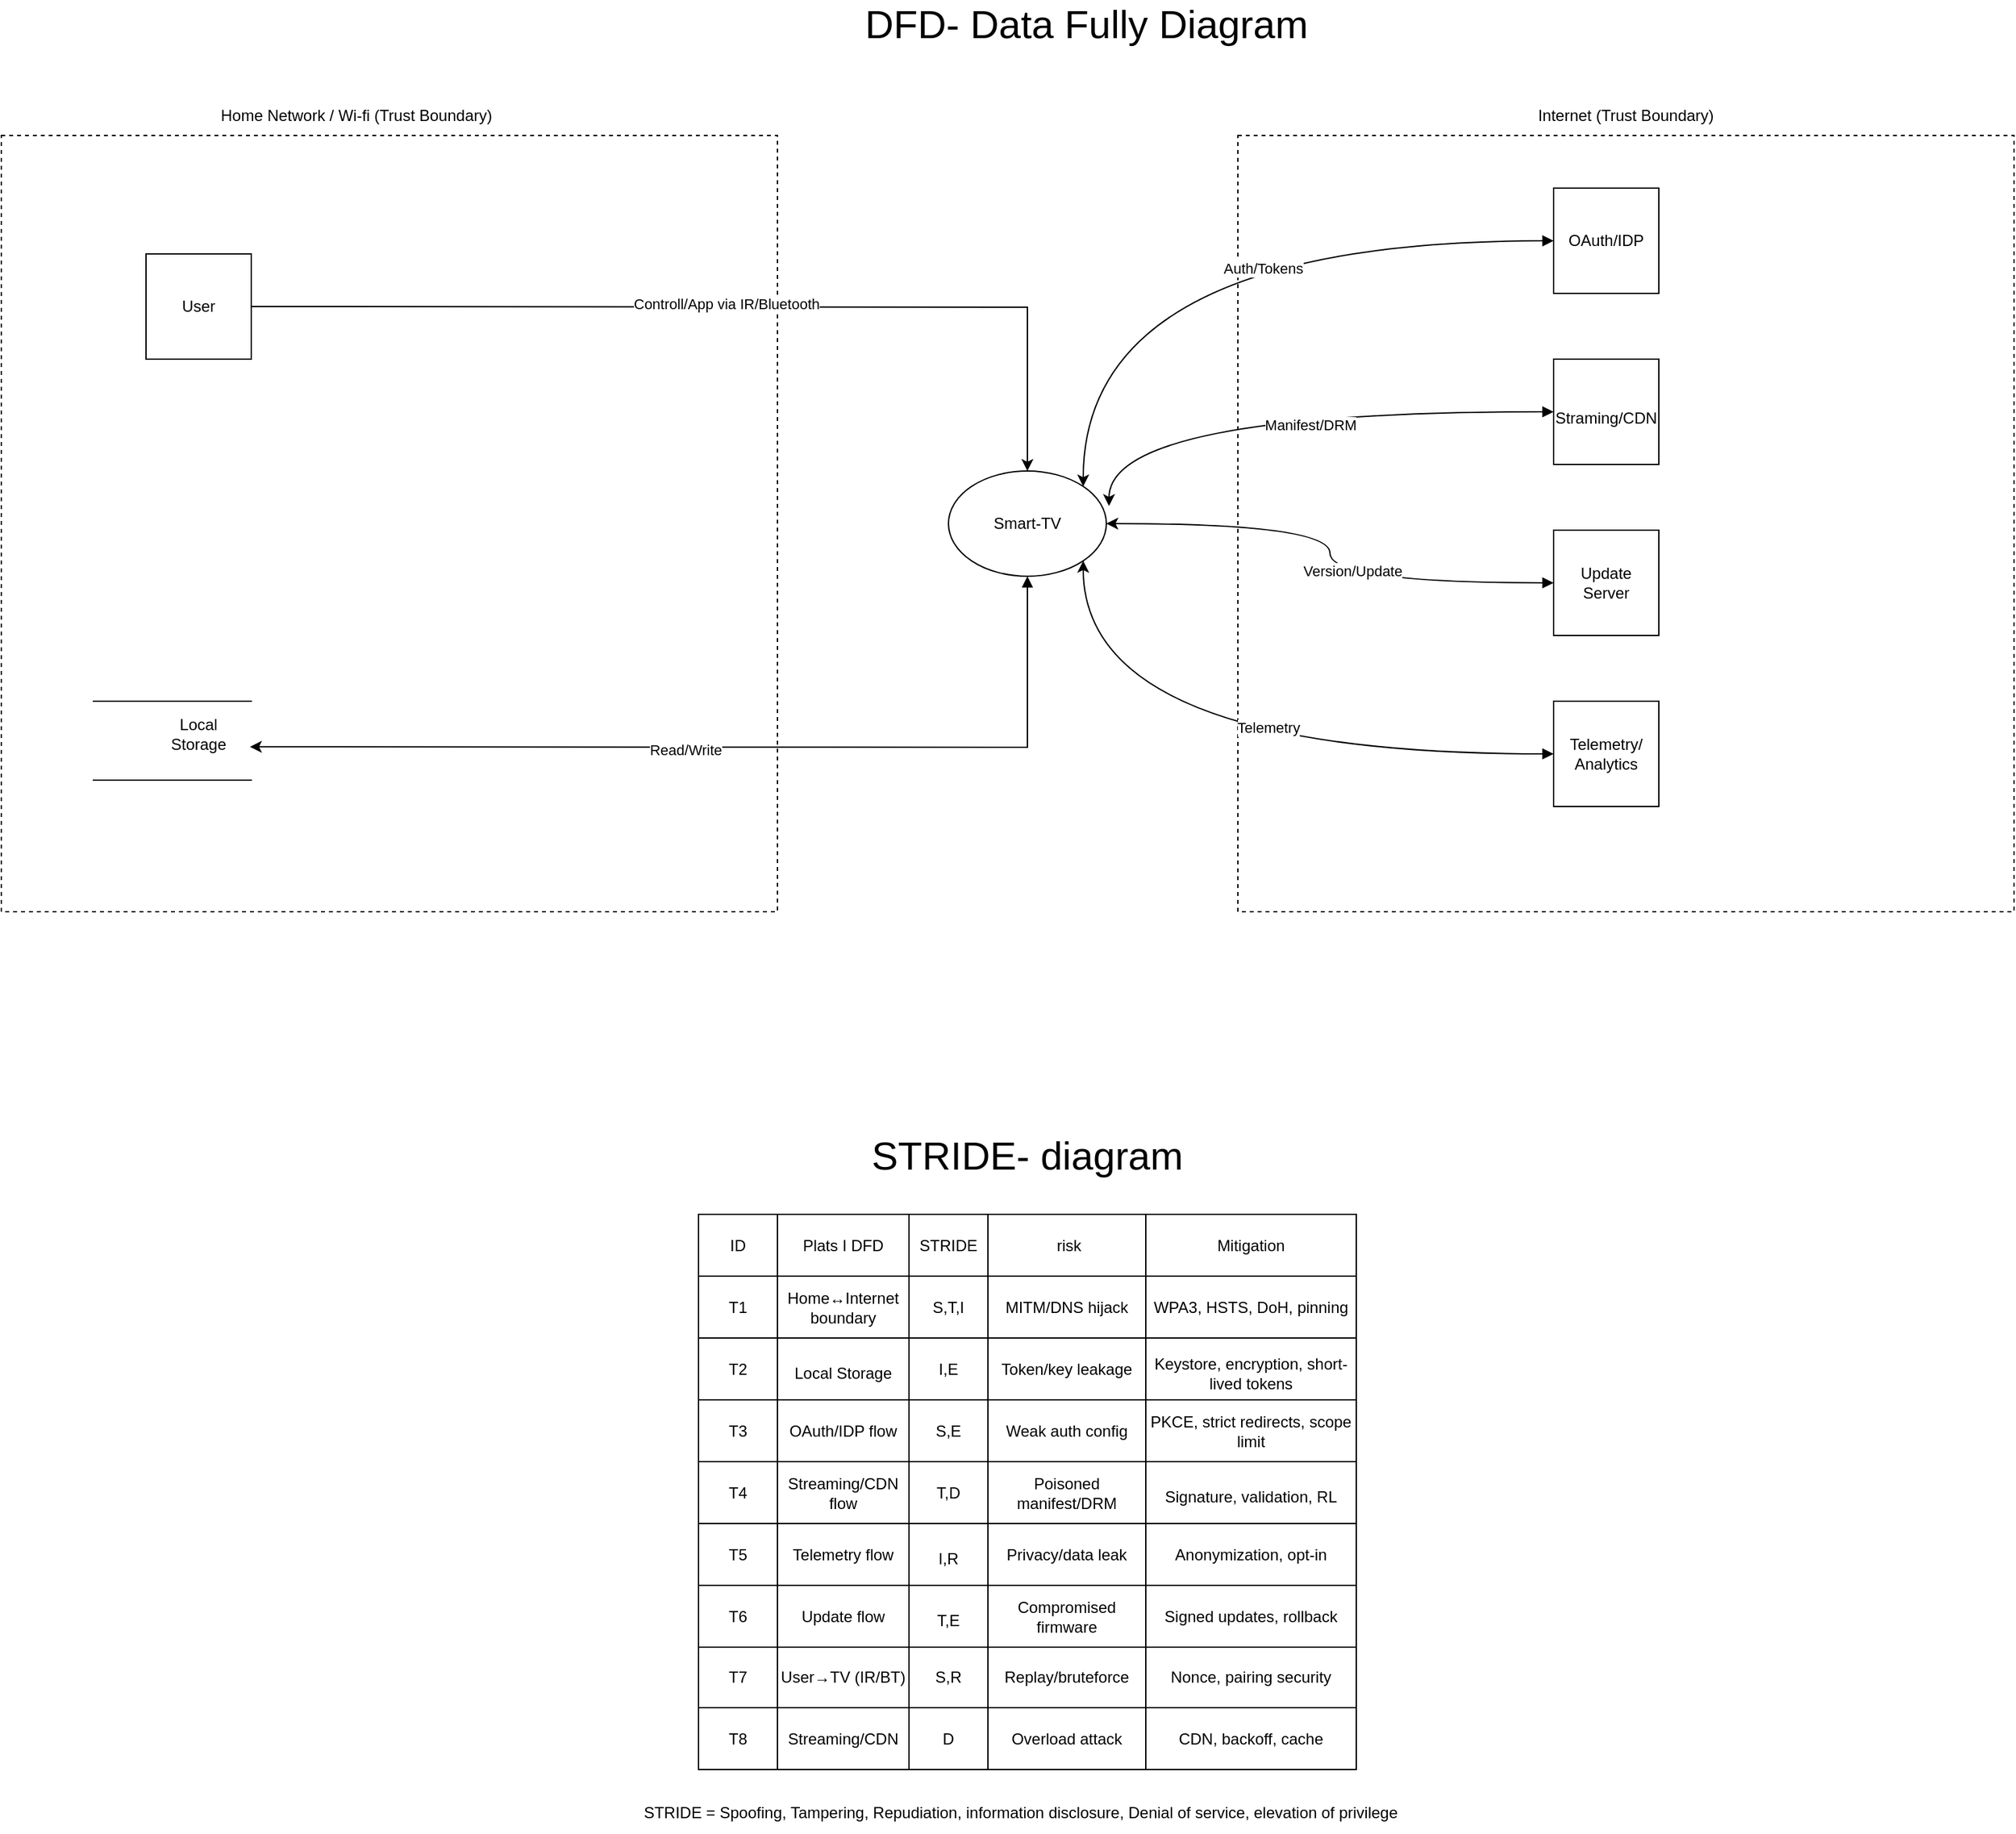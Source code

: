 <mxfile version="26.0.16">
  <diagram id="R2lEEEUBdFMjLlhIrx00" name="Page-1">
    <mxGraphModel grid="1" page="1" gridSize="10" guides="1" tooltips="1" connect="1" arrows="1" fold="1" pageScale="1" pageWidth="850" pageHeight="1100" math="0" shadow="0" extFonts="Permanent Marker^https://fonts.googleapis.com/css?family=Permanent+Marker">
      <root>
        <mxCell id="0" />
        <mxCell id="1" parent="0" />
        <mxCell id="1oKJklOS__MM5d_hc4Aj-4" value="" style="ellipse;whiteSpace=wrap;html=1;" vertex="1" parent="1">
          <mxGeometry x="480" y="365" width="120" height="80" as="geometry" />
        </mxCell>
        <mxCell id="1oKJklOS__MM5d_hc4Aj-5" value="Smart-TV" style="text;html=1;align=center;verticalAlign=middle;whiteSpace=wrap;rounded=0;" vertex="1" parent="1">
          <mxGeometry x="510" y="390" width="60" height="30" as="geometry" />
        </mxCell>
        <mxCell id="1oKJklOS__MM5d_hc4Aj-6" value="" style="whiteSpace=wrap;html=1;aspect=fixed;dashed=1;" vertex="1" parent="1">
          <mxGeometry x="-240" y="110" width="590" height="590" as="geometry" />
        </mxCell>
        <mxCell id="1oKJklOS__MM5d_hc4Aj-7" value="" style="whiteSpace=wrap;html=1;aspect=fixed;dashed=1;" vertex="1" parent="1">
          <mxGeometry x="700" y="110" width="590" height="590" as="geometry" />
        </mxCell>
        <mxCell id="1oKJklOS__MM5d_hc4Aj-10" style="edgeStyle=orthogonalEdgeStyle;rounded=0;orthogonalLoop=1;jettySize=auto;html=1;entryX=0.5;entryY=0;entryDx=0;entryDy=0;" edge="1" parent="1" target="1oKJklOS__MM5d_hc4Aj-4">
          <mxGeometry relative="1" as="geometry">
            <mxPoint x="-50" y="240" as="sourcePoint" />
          </mxGeometry>
        </mxCell>
        <mxCell id="1oKJklOS__MM5d_hc4Aj-11" value="Controll/App via IR/Bluetooth" style="edgeLabel;html=1;align=center;verticalAlign=middle;resizable=0;points=[];" connectable="0" vertex="1" parent="1oKJklOS__MM5d_hc4Aj-10">
          <mxGeometry x="0.01" y="3" relative="1" as="geometry">
            <mxPoint as="offset" />
          </mxGeometry>
        </mxCell>
        <mxCell id="1oKJklOS__MM5d_hc4Aj-21" value="" style="whiteSpace=wrap;html=1;aspect=fixed;" vertex="1" parent="1">
          <mxGeometry x="-130" y="200" width="80" height="80" as="geometry" />
        </mxCell>
        <mxCell id="1oKJklOS__MM5d_hc4Aj-9" value="User" style="text;html=1;align=center;verticalAlign=middle;whiteSpace=wrap;rounded=0;" vertex="1" parent="1">
          <mxGeometry x="-120" y="225" width="60" height="30" as="geometry" />
        </mxCell>
        <mxCell id="1oKJklOS__MM5d_hc4Aj-16" value="Local Storage" style="text;html=1;align=center;verticalAlign=middle;whiteSpace=wrap;rounded=0;" vertex="1" parent="1">
          <mxGeometry x="-120" y="550" width="60" height="30" as="geometry" />
        </mxCell>
        <mxCell id="1oKJklOS__MM5d_hc4Aj-18" style="edgeStyle=orthogonalEdgeStyle;rounded=0;orthogonalLoop=1;jettySize=auto;html=1;entryX=0.987;entryY=0.558;entryDx=0;entryDy=0;entryPerimeter=0;endArrow=classic;endFill=1;jumpStyle=arc;startArrow=block;startFill=1;" edge="1" parent="1" source="1oKJklOS__MM5d_hc4Aj-4">
          <mxGeometry relative="1" as="geometry">
            <mxPoint x="-51.04" y="574.64" as="targetPoint" />
            <Array as="points">
              <mxPoint x="540" y="575" />
              <mxPoint x="215" y="575" />
            </Array>
          </mxGeometry>
        </mxCell>
        <mxCell id="1oKJklOS__MM5d_hc4Aj-19" value="Read/Write" style="edgeLabel;html=1;align=center;verticalAlign=middle;resizable=0;points=[];" connectable="0" vertex="1" parent="1oKJklOS__MM5d_hc4Aj-18">
          <mxGeometry x="0.083" y="2" relative="1" as="geometry">
            <mxPoint as="offset" />
          </mxGeometry>
        </mxCell>
        <mxCell id="1oKJklOS__MM5d_hc4Aj-20" value="" style="shape=partialRectangle;whiteSpace=wrap;html=1;left=0;right=0;fillColor=none;" vertex="1" parent="1">
          <mxGeometry x="-170" y="540" width="120" height="60" as="geometry" />
        </mxCell>
        <mxCell id="1oKJklOS__MM5d_hc4Aj-22" value="Home Network / Wi-fi (Trust Boundary)" style="text;html=1;align=center;verticalAlign=middle;whiteSpace=wrap;rounded=0;" vertex="1" parent="1">
          <mxGeometry x="-90" y="80" width="240" height="30" as="geometry" />
        </mxCell>
        <mxCell id="1oKJklOS__MM5d_hc4Aj-23" value="" style="whiteSpace=wrap;html=1;aspect=fixed;" vertex="1" parent="1">
          <mxGeometry x="940" y="150" width="80" height="80" as="geometry" />
        </mxCell>
        <mxCell id="1oKJklOS__MM5d_hc4Aj-24" value="" style="whiteSpace=wrap;html=1;aspect=fixed;" vertex="1" parent="1">
          <mxGeometry x="940" y="280" width="80" height="80" as="geometry" />
        </mxCell>
        <mxCell id="1oKJklOS__MM5d_hc4Aj-35" style="edgeStyle=orthogonalEdgeStyle;rounded=0;orthogonalLoop=1;jettySize=auto;html=1;entryX=1;entryY=0.5;entryDx=0;entryDy=0;curved=1;startArrow=block;startFill=1;" edge="1" parent="1" source="1oKJklOS__MM5d_hc4Aj-25" target="1oKJklOS__MM5d_hc4Aj-4">
          <mxGeometry relative="1" as="geometry" />
        </mxCell>
        <mxCell id="1oKJklOS__MM5d_hc4Aj-36" value="Version/Update" style="edgeLabel;html=1;align=center;verticalAlign=middle;resizable=0;points=[];" connectable="0" vertex="1" parent="1oKJklOS__MM5d_hc4Aj-35">
          <mxGeometry x="-0.207" y="-9" relative="1" as="geometry">
            <mxPoint x="-1" as="offset" />
          </mxGeometry>
        </mxCell>
        <mxCell id="1oKJklOS__MM5d_hc4Aj-25" value="" style="whiteSpace=wrap;html=1;aspect=fixed;" vertex="1" parent="1">
          <mxGeometry x="940" y="410" width="80" height="80" as="geometry" />
        </mxCell>
        <mxCell id="1oKJklOS__MM5d_hc4Aj-38" style="edgeStyle=orthogonalEdgeStyle;rounded=0;orthogonalLoop=1;jettySize=auto;html=1;entryX=1;entryY=1;entryDx=0;entryDy=0;curved=1;startArrow=block;startFill=1;" edge="1" parent="1" source="1oKJklOS__MM5d_hc4Aj-26" target="1oKJklOS__MM5d_hc4Aj-4">
          <mxGeometry relative="1" as="geometry" />
        </mxCell>
        <mxCell id="1oKJklOS__MM5d_hc4Aj-39" value="Telemetry" style="edgeLabel;html=1;align=center;verticalAlign=middle;resizable=0;points=[];" connectable="0" vertex="1" parent="1oKJklOS__MM5d_hc4Aj-38">
          <mxGeometry x="-0.141" y="-20" relative="1" as="geometry">
            <mxPoint x="-1" as="offset" />
          </mxGeometry>
        </mxCell>
        <mxCell id="1oKJklOS__MM5d_hc4Aj-26" value="" style="whiteSpace=wrap;html=1;aspect=fixed;" vertex="1" parent="1">
          <mxGeometry x="940" y="540" width="80" height="80" as="geometry" />
        </mxCell>
        <mxCell id="1oKJklOS__MM5d_hc4Aj-28" style="edgeStyle=orthogonalEdgeStyle;rounded=0;orthogonalLoop=1;jettySize=auto;html=1;entryX=1;entryY=0;entryDx=0;entryDy=0;curved=1;startArrow=block;startFill=1;" edge="1" parent="1" target="1oKJklOS__MM5d_hc4Aj-4">
          <mxGeometry relative="1" as="geometry">
            <mxPoint x="940" y="190" as="sourcePoint" />
          </mxGeometry>
        </mxCell>
        <mxCell id="1oKJklOS__MM5d_hc4Aj-29" value="Auth/Tokens" style="edgeLabel;html=1;align=center;verticalAlign=middle;resizable=0;points=[];" connectable="0" vertex="1" parent="1oKJklOS__MM5d_hc4Aj-28">
          <mxGeometry x="-0.187" y="20" relative="1" as="geometry">
            <mxPoint as="offset" />
          </mxGeometry>
        </mxCell>
        <mxCell id="1oKJklOS__MM5d_hc4Aj-27" value="OAuth/IDP" style="text;html=1;align=center;verticalAlign=middle;whiteSpace=wrap;rounded=0;" vertex="1" parent="1">
          <mxGeometry x="950" y="175" width="60" height="30" as="geometry" />
        </mxCell>
        <mxCell id="1oKJklOS__MM5d_hc4Aj-30" value="Straming/CDN" style="text;html=1;align=center;verticalAlign=middle;whiteSpace=wrap;rounded=0;" vertex="1" parent="1">
          <mxGeometry x="950" y="310" width="60" height="30" as="geometry" />
        </mxCell>
        <mxCell id="1oKJklOS__MM5d_hc4Aj-31" style="edgeStyle=orthogonalEdgeStyle;rounded=0;orthogonalLoop=1;jettySize=auto;html=1;entryX=1.017;entryY=0.333;entryDx=0;entryDy=0;entryPerimeter=0;curved=1;startArrow=block;startFill=1;" edge="1" parent="1" source="1oKJklOS__MM5d_hc4Aj-24" target="1oKJklOS__MM5d_hc4Aj-4">
          <mxGeometry relative="1" as="geometry" />
        </mxCell>
        <mxCell id="1oKJklOS__MM5d_hc4Aj-32" value="Manifest/DRM" style="edgeLabel;html=1;align=center;verticalAlign=middle;resizable=0;points=[];" connectable="0" vertex="1" parent="1oKJklOS__MM5d_hc4Aj-31">
          <mxGeometry x="-0.092" y="10" relative="1" as="geometry">
            <mxPoint x="1" as="offset" />
          </mxGeometry>
        </mxCell>
        <mxCell id="1oKJklOS__MM5d_hc4Aj-33" value="Update Server" style="text;html=1;align=center;verticalAlign=middle;whiteSpace=wrap;rounded=0;" vertex="1" parent="1">
          <mxGeometry x="950" y="435" width="60" height="30" as="geometry" />
        </mxCell>
        <mxCell id="1oKJklOS__MM5d_hc4Aj-37" value="Telemetry/&lt;div&gt;Analytics&lt;/div&gt;" style="text;html=1;align=center;verticalAlign=middle;whiteSpace=wrap;rounded=0;" vertex="1" parent="1">
          <mxGeometry x="950" y="565" width="60" height="30" as="geometry" />
        </mxCell>
        <mxCell id="1oKJklOS__MM5d_hc4Aj-40" value="Internet (Trust Boundary)" style="text;html=1;align=center;verticalAlign=middle;whiteSpace=wrap;rounded=0;" vertex="1" parent="1">
          <mxGeometry x="915" y="80" width="160" height="30" as="geometry" />
        </mxCell>
        <mxCell id="1oKJklOS__MM5d_hc4Aj-45" value="" style="childLayout=tableLayout;recursiveResize=0;shadow=0;fillColor=none;" vertex="1" parent="1">
          <mxGeometry x="290" y="930" width="500" height="422" as="geometry" />
        </mxCell>
        <mxCell id="1oKJklOS__MM5d_hc4Aj-46" value="" style="shape=tableRow;horizontal=0;startSize=0;swimlaneHead=0;swimlaneBody=0;top=0;left=0;bottom=0;right=0;dropTarget=0;collapsible=0;recursiveResize=0;expand=0;fontStyle=0;fillColor=none;strokeColor=inherit;" vertex="1" parent="1oKJklOS__MM5d_hc4Aj-45">
          <mxGeometry width="500" height="47" as="geometry" />
        </mxCell>
        <mxCell id="1oKJklOS__MM5d_hc4Aj-61" value="ID" style="connectable=0;recursiveResize=0;strokeColor=inherit;fillColor=none;align=center;whiteSpace=wrap;html=1;" vertex="1" parent="1oKJklOS__MM5d_hc4Aj-46">
          <mxGeometry width="60" height="47" as="geometry">
            <mxRectangle width="60" height="47" as="alternateBounds" />
          </mxGeometry>
        </mxCell>
        <mxCell id="1oKJklOS__MM5d_hc4Aj-58" value="Plats I DFD" style="connectable=0;recursiveResize=0;strokeColor=inherit;fillColor=none;align=center;whiteSpace=wrap;html=1;" vertex="1" parent="1oKJklOS__MM5d_hc4Aj-46">
          <mxGeometry x="60" width="100" height="47" as="geometry">
            <mxRectangle width="100" height="47" as="alternateBounds" />
          </mxGeometry>
        </mxCell>
        <mxCell id="1oKJklOS__MM5d_hc4Aj-47" value="STRIDE" style="connectable=0;recursiveResize=0;strokeColor=inherit;fillColor=none;align=center;whiteSpace=wrap;html=1;" vertex="1" parent="1oKJklOS__MM5d_hc4Aj-46">
          <mxGeometry x="160" width="60" height="47" as="geometry">
            <mxRectangle width="60" height="47" as="alternateBounds" />
          </mxGeometry>
        </mxCell>
        <mxCell id="1oKJklOS__MM5d_hc4Aj-48" value="&amp;nbsp;risk" style="connectable=0;recursiveResize=0;strokeColor=inherit;fillColor=none;align=center;whiteSpace=wrap;html=1;" vertex="1" parent="1oKJklOS__MM5d_hc4Aj-46">
          <mxGeometry x="220" width="120" height="47" as="geometry">
            <mxRectangle width="120" height="47" as="alternateBounds" />
          </mxGeometry>
        </mxCell>
        <mxCell id="1oKJklOS__MM5d_hc4Aj-49" value="Mitigation" style="connectable=0;recursiveResize=0;strokeColor=inherit;fillColor=none;align=center;whiteSpace=wrap;html=1;" vertex="1" parent="1oKJklOS__MM5d_hc4Aj-46">
          <mxGeometry x="340" width="160" height="47" as="geometry">
            <mxRectangle width="160" height="47" as="alternateBounds" />
          </mxGeometry>
        </mxCell>
        <mxCell id="1oKJklOS__MM5d_hc4Aj-94" style="shape=tableRow;horizontal=0;startSize=0;swimlaneHead=0;swimlaneBody=0;top=0;left=0;bottom=0;right=0;dropTarget=0;collapsible=0;recursiveResize=0;expand=0;fontStyle=0;fillColor=none;strokeColor=inherit;" vertex="1" parent="1oKJklOS__MM5d_hc4Aj-45">
          <mxGeometry y="47" width="500" height="47" as="geometry" />
        </mxCell>
        <mxCell id="1oKJklOS__MM5d_hc4Aj-95" value="T1" style="connectable=0;recursiveResize=0;strokeColor=inherit;fillColor=none;align=center;whiteSpace=wrap;html=1;" vertex="1" parent="1oKJklOS__MM5d_hc4Aj-94">
          <mxGeometry width="60" height="47" as="geometry">
            <mxRectangle width="60" height="47" as="alternateBounds" />
          </mxGeometry>
        </mxCell>
        <mxCell id="1oKJklOS__MM5d_hc4Aj-96" value="Home↔Internet boundary" style="connectable=0;recursiveResize=0;strokeColor=inherit;fillColor=none;align=center;whiteSpace=wrap;html=1;" vertex="1" parent="1oKJklOS__MM5d_hc4Aj-94">
          <mxGeometry x="60" width="100" height="47" as="geometry">
            <mxRectangle width="100" height="47" as="alternateBounds" />
          </mxGeometry>
        </mxCell>
        <mxCell id="1oKJklOS__MM5d_hc4Aj-97" value="S,T,I" style="connectable=0;recursiveResize=0;strokeColor=inherit;fillColor=none;align=center;whiteSpace=wrap;html=1;" vertex="1" parent="1oKJklOS__MM5d_hc4Aj-94">
          <mxGeometry x="160" width="60" height="47" as="geometry">
            <mxRectangle width="60" height="47" as="alternateBounds" />
          </mxGeometry>
        </mxCell>
        <mxCell id="1oKJklOS__MM5d_hc4Aj-98" value="MITM/DNS hijack" style="connectable=0;recursiveResize=0;strokeColor=inherit;fillColor=none;align=center;whiteSpace=wrap;html=1;" vertex="1" parent="1oKJklOS__MM5d_hc4Aj-94">
          <mxGeometry x="220" width="120" height="47" as="geometry">
            <mxRectangle width="120" height="47" as="alternateBounds" />
          </mxGeometry>
        </mxCell>
        <mxCell id="1oKJklOS__MM5d_hc4Aj-99" value="WPA3, HSTS, DoH, pinning" style="connectable=0;recursiveResize=0;strokeColor=inherit;fillColor=none;align=center;whiteSpace=wrap;html=1;" vertex="1" parent="1oKJklOS__MM5d_hc4Aj-94">
          <mxGeometry x="340" width="160" height="47" as="geometry">
            <mxRectangle width="160" height="47" as="alternateBounds" />
          </mxGeometry>
        </mxCell>
        <mxCell id="1oKJklOS__MM5d_hc4Aj-88" style="shape=tableRow;horizontal=0;startSize=0;swimlaneHead=0;swimlaneBody=0;top=0;left=0;bottom=0;right=0;dropTarget=0;collapsible=0;recursiveResize=0;expand=0;fontStyle=0;fillColor=none;strokeColor=inherit;" vertex="1" parent="1oKJklOS__MM5d_hc4Aj-45">
          <mxGeometry y="94" width="500" height="47" as="geometry" />
        </mxCell>
        <mxCell id="1oKJklOS__MM5d_hc4Aj-89" value="T2" style="connectable=0;recursiveResize=0;strokeColor=inherit;fillColor=none;align=center;whiteSpace=wrap;html=1;" vertex="1" parent="1oKJklOS__MM5d_hc4Aj-88">
          <mxGeometry width="60" height="47" as="geometry">
            <mxRectangle width="60" height="47" as="alternateBounds" />
          </mxGeometry>
        </mxCell>
        <mxCell id="1oKJklOS__MM5d_hc4Aj-90" value="&lt;table&gt;&lt;tbody&gt;&lt;tr&gt;&lt;td data-col-size=&quot;sm&quot; data-end=&quot;2676&quot; data-start=&quot;2671&quot;&gt;&lt;/td&gt;&lt;/tr&gt;&lt;/tbody&gt;&lt;/table&gt;&lt;table&gt;&lt;tbody&gt;&lt;tr&gt;&lt;td data-col-size=&quot;sm&quot; data-end=&quot;2692&quot; data-start=&quot;2676&quot;&gt;Local Storage&lt;/td&gt;&lt;/tr&gt;&lt;/tbody&gt;&lt;/table&gt;" style="connectable=0;recursiveResize=0;strokeColor=inherit;fillColor=none;align=center;whiteSpace=wrap;html=1;" vertex="1" parent="1oKJklOS__MM5d_hc4Aj-88">
          <mxGeometry x="60" width="100" height="47" as="geometry">
            <mxRectangle width="100" height="47" as="alternateBounds" />
          </mxGeometry>
        </mxCell>
        <mxCell id="1oKJklOS__MM5d_hc4Aj-91" value="I,E" style="connectable=0;recursiveResize=0;strokeColor=inherit;fillColor=none;align=center;whiteSpace=wrap;html=1;" vertex="1" parent="1oKJklOS__MM5d_hc4Aj-88">
          <mxGeometry x="160" width="60" height="47" as="geometry">
            <mxRectangle width="60" height="47" as="alternateBounds" />
          </mxGeometry>
        </mxCell>
        <mxCell id="1oKJklOS__MM5d_hc4Aj-92" value="Token/key leakage" style="connectable=0;recursiveResize=0;strokeColor=inherit;fillColor=none;align=center;whiteSpace=wrap;html=1;" vertex="1" parent="1oKJklOS__MM5d_hc4Aj-88">
          <mxGeometry x="220" width="120" height="47" as="geometry">
            <mxRectangle width="120" height="47" as="alternateBounds" />
          </mxGeometry>
        </mxCell>
        <mxCell id="1oKJklOS__MM5d_hc4Aj-93" value="&lt;table&gt;&lt;tbody&gt;&lt;tr&gt;&lt;td data-col-size=&quot;sm&quot; data-end=&quot;2718&quot; data-start=&quot;2698&quot;&gt;&lt;/td&gt;&lt;/tr&gt;&lt;/tbody&gt;&lt;/table&gt;&lt;table&gt;&lt;tbody&gt;&lt;tr&gt;&lt;td data-col-size=&quot;sm&quot; data-end=&quot;2762&quot; data-start=&quot;2718&quot;&gt;Keystore, encryption, short-lived tokens&lt;/td&gt;&lt;/tr&gt;&lt;/tbody&gt;&lt;/table&gt;" style="connectable=0;recursiveResize=0;strokeColor=inherit;fillColor=none;align=center;whiteSpace=wrap;html=1;" vertex="1" parent="1oKJklOS__MM5d_hc4Aj-88">
          <mxGeometry x="340" width="160" height="47" as="geometry">
            <mxRectangle width="160" height="47" as="alternateBounds" />
          </mxGeometry>
        </mxCell>
        <mxCell id="1oKJklOS__MM5d_hc4Aj-82" style="shape=tableRow;horizontal=0;startSize=0;swimlaneHead=0;swimlaneBody=0;top=0;left=0;bottom=0;right=0;dropTarget=0;collapsible=0;recursiveResize=0;expand=0;fontStyle=0;fillColor=none;strokeColor=inherit;" vertex="1" parent="1oKJklOS__MM5d_hc4Aj-45">
          <mxGeometry y="141" width="500" height="47" as="geometry" />
        </mxCell>
        <mxCell id="1oKJklOS__MM5d_hc4Aj-83" value="T3" style="connectable=0;recursiveResize=0;strokeColor=inherit;fillColor=none;align=center;whiteSpace=wrap;html=1;" vertex="1" parent="1oKJklOS__MM5d_hc4Aj-82">
          <mxGeometry width="60" height="47" as="geometry">
            <mxRectangle width="60" height="47" as="alternateBounds" />
          </mxGeometry>
        </mxCell>
        <mxCell id="1oKJklOS__MM5d_hc4Aj-84" value="OAuth/IDP flow" style="connectable=0;recursiveResize=0;strokeColor=inherit;fillColor=none;align=center;whiteSpace=wrap;html=1;" vertex="1" parent="1oKJklOS__MM5d_hc4Aj-82">
          <mxGeometry x="60" width="100" height="47" as="geometry">
            <mxRectangle width="100" height="47" as="alternateBounds" />
          </mxGeometry>
        </mxCell>
        <mxCell id="1oKJklOS__MM5d_hc4Aj-85" value="S,E" style="connectable=0;recursiveResize=0;strokeColor=inherit;fillColor=none;align=center;whiteSpace=wrap;html=1;" vertex="1" parent="1oKJklOS__MM5d_hc4Aj-82">
          <mxGeometry x="160" width="60" height="47" as="geometry">
            <mxRectangle width="60" height="47" as="alternateBounds" />
          </mxGeometry>
        </mxCell>
        <mxCell id="1oKJklOS__MM5d_hc4Aj-86" value="Weak auth config" style="connectable=0;recursiveResize=0;strokeColor=inherit;fillColor=none;align=center;whiteSpace=wrap;html=1;" vertex="1" parent="1oKJklOS__MM5d_hc4Aj-82">
          <mxGeometry x="220" width="120" height="47" as="geometry">
            <mxRectangle width="120" height="47" as="alternateBounds" />
          </mxGeometry>
        </mxCell>
        <mxCell id="1oKJklOS__MM5d_hc4Aj-87" value="PKCE, strict redirects, scope limit" style="connectable=0;recursiveResize=0;strokeColor=inherit;fillColor=none;align=center;whiteSpace=wrap;html=1;" vertex="1" parent="1oKJklOS__MM5d_hc4Aj-82">
          <mxGeometry x="340" width="160" height="47" as="geometry">
            <mxRectangle width="160" height="47" as="alternateBounds" />
          </mxGeometry>
        </mxCell>
        <mxCell id="1oKJklOS__MM5d_hc4Aj-76" style="shape=tableRow;horizontal=0;startSize=0;swimlaneHead=0;swimlaneBody=0;top=0;left=0;bottom=0;right=0;dropTarget=0;collapsible=0;recursiveResize=0;expand=0;fontStyle=0;fillColor=none;strokeColor=inherit;" vertex="1" parent="1oKJklOS__MM5d_hc4Aj-45">
          <mxGeometry y="188" width="500" height="47" as="geometry" />
        </mxCell>
        <mxCell id="1oKJklOS__MM5d_hc4Aj-77" value="T4" style="connectable=0;recursiveResize=0;strokeColor=inherit;fillColor=none;align=center;whiteSpace=wrap;html=1;" vertex="1" parent="1oKJklOS__MM5d_hc4Aj-76">
          <mxGeometry width="60" height="47" as="geometry">
            <mxRectangle width="60" height="47" as="alternateBounds" />
          </mxGeometry>
        </mxCell>
        <mxCell id="1oKJklOS__MM5d_hc4Aj-78" value="Streaming/CDN flow" style="connectable=0;recursiveResize=0;strokeColor=inherit;fillColor=none;align=center;whiteSpace=wrap;html=1;" vertex="1" parent="1oKJklOS__MM5d_hc4Aj-76">
          <mxGeometry x="60" width="100" height="47" as="geometry">
            <mxRectangle width="100" height="47" as="alternateBounds" />
          </mxGeometry>
        </mxCell>
        <mxCell id="1oKJklOS__MM5d_hc4Aj-79" value="T,D" style="connectable=0;recursiveResize=0;strokeColor=inherit;fillColor=none;align=center;whiteSpace=wrap;html=1;" vertex="1" parent="1oKJklOS__MM5d_hc4Aj-76">
          <mxGeometry x="160" width="60" height="47" as="geometry">
            <mxRectangle width="60" height="47" as="alternateBounds" />
          </mxGeometry>
        </mxCell>
        <mxCell id="1oKJklOS__MM5d_hc4Aj-80" value="Poisoned manifest/DRM" style="connectable=0;recursiveResize=0;strokeColor=inherit;fillColor=none;align=center;whiteSpace=wrap;html=1;" vertex="1" parent="1oKJklOS__MM5d_hc4Aj-76">
          <mxGeometry x="220" width="120" height="47" as="geometry">
            <mxRectangle width="120" height="47" as="alternateBounds" />
          </mxGeometry>
        </mxCell>
        <mxCell id="1oKJklOS__MM5d_hc4Aj-81" value="&lt;table&gt;&lt;tbody&gt;&lt;tr&gt;&lt;td data-col-size=&quot;sm&quot; data-end=&quot;2906&quot; data-start=&quot;2882&quot;&gt;&lt;/td&gt;&lt;/tr&gt;&lt;/tbody&gt;&lt;/table&gt;&lt;table&gt;&lt;tbody&gt;&lt;tr&gt;&lt;td data-col-size=&quot;sm&quot; data-end=&quot;2935&quot; data-start=&quot;2906&quot;&gt;Signature, validation, RL&lt;/td&gt;&lt;/tr&gt;&lt;/tbody&gt;&lt;/table&gt;" style="connectable=0;recursiveResize=0;strokeColor=inherit;fillColor=none;align=center;whiteSpace=wrap;html=1;" vertex="1" parent="1oKJklOS__MM5d_hc4Aj-76">
          <mxGeometry x="340" width="160" height="47" as="geometry">
            <mxRectangle width="160" height="47" as="alternateBounds" />
          </mxGeometry>
        </mxCell>
        <mxCell id="1oKJklOS__MM5d_hc4Aj-70" style="shape=tableRow;horizontal=0;startSize=0;swimlaneHead=0;swimlaneBody=0;top=0;left=0;bottom=0;right=0;dropTarget=0;collapsible=0;recursiveResize=0;expand=0;fontStyle=0;fillColor=none;strokeColor=inherit;" vertex="1" parent="1oKJklOS__MM5d_hc4Aj-45">
          <mxGeometry y="235" width="500" height="47" as="geometry" />
        </mxCell>
        <mxCell id="1oKJklOS__MM5d_hc4Aj-71" value="T5" style="connectable=0;recursiveResize=0;strokeColor=inherit;fillColor=none;align=center;whiteSpace=wrap;html=1;" vertex="1" parent="1oKJklOS__MM5d_hc4Aj-70">
          <mxGeometry width="60" height="47" as="geometry">
            <mxRectangle width="60" height="47" as="alternateBounds" />
          </mxGeometry>
        </mxCell>
        <mxCell id="1oKJklOS__MM5d_hc4Aj-72" value="Telemetry flow" style="connectable=0;recursiveResize=0;strokeColor=inherit;fillColor=none;align=center;whiteSpace=wrap;html=1;" vertex="1" parent="1oKJklOS__MM5d_hc4Aj-70">
          <mxGeometry x="60" width="100" height="47" as="geometry">
            <mxRectangle width="100" height="47" as="alternateBounds" />
          </mxGeometry>
        </mxCell>
        <mxCell id="1oKJklOS__MM5d_hc4Aj-73" value="&lt;table&gt;&lt;tbody&gt;&lt;tr&gt;&lt;td data-col-size=&quot;sm&quot; data-end=&quot;2958&quot; data-start=&quot;2941&quot;&gt;&lt;/td&gt;&lt;/tr&gt;&lt;/tbody&gt;&lt;/table&gt;&lt;table&gt;&lt;tbody&gt;&lt;tr&gt;&lt;td data-col-size=&quot;sm&quot; data-end=&quot;2964&quot; data-start=&quot;2958&quot;&gt;I,R&lt;/td&gt;&lt;/tr&gt;&lt;/tbody&gt;&lt;/table&gt;" style="connectable=0;recursiveResize=0;strokeColor=inherit;fillColor=none;align=center;whiteSpace=wrap;html=1;" vertex="1" parent="1oKJklOS__MM5d_hc4Aj-70">
          <mxGeometry x="160" width="60" height="47" as="geometry">
            <mxRectangle width="60" height="47" as="alternateBounds" />
          </mxGeometry>
        </mxCell>
        <mxCell id="1oKJklOS__MM5d_hc4Aj-74" value="Privacy/data leak" style="connectable=0;recursiveResize=0;strokeColor=inherit;fillColor=none;align=center;whiteSpace=wrap;html=1;" vertex="1" parent="1oKJklOS__MM5d_hc4Aj-70">
          <mxGeometry x="220" width="120" height="47" as="geometry">
            <mxRectangle width="120" height="47" as="alternateBounds" />
          </mxGeometry>
        </mxCell>
        <mxCell id="1oKJklOS__MM5d_hc4Aj-75" value="Anonymization, opt-in" style="connectable=0;recursiveResize=0;strokeColor=inherit;fillColor=none;align=center;whiteSpace=wrap;html=1;" vertex="1" parent="1oKJklOS__MM5d_hc4Aj-70">
          <mxGeometry x="340" width="160" height="47" as="geometry">
            <mxRectangle width="160" height="47" as="alternateBounds" />
          </mxGeometry>
        </mxCell>
        <mxCell id="1oKJklOS__MM5d_hc4Aj-64" style="shape=tableRow;horizontal=0;startSize=0;swimlaneHead=0;swimlaneBody=0;top=0;left=0;bottom=0;right=0;dropTarget=0;collapsible=0;recursiveResize=0;expand=0;fontStyle=0;fillColor=none;strokeColor=inherit;" vertex="1" parent="1oKJklOS__MM5d_hc4Aj-45">
          <mxGeometry y="282" width="500" height="47" as="geometry" />
        </mxCell>
        <mxCell id="1oKJklOS__MM5d_hc4Aj-65" value="T6" style="connectable=0;recursiveResize=0;strokeColor=inherit;fillColor=none;align=center;whiteSpace=wrap;html=1;" vertex="1" parent="1oKJklOS__MM5d_hc4Aj-64">
          <mxGeometry width="60" height="47" as="geometry">
            <mxRectangle width="60" height="47" as="alternateBounds" />
          </mxGeometry>
        </mxCell>
        <mxCell id="1oKJklOS__MM5d_hc4Aj-66" value="Update flow" style="connectable=0;recursiveResize=0;strokeColor=inherit;fillColor=none;align=center;whiteSpace=wrap;html=1;" vertex="1" parent="1oKJklOS__MM5d_hc4Aj-64">
          <mxGeometry x="60" width="100" height="47" as="geometry">
            <mxRectangle width="100" height="47" as="alternateBounds" />
          </mxGeometry>
        </mxCell>
        <mxCell id="1oKJklOS__MM5d_hc4Aj-67" value="&lt;table&gt;&lt;tbody&gt;&lt;tr&gt;&lt;td data-col-size=&quot;sm&quot; data-end=&quot;3029&quot; data-start=&quot;3015&quot;&gt;&lt;/td&gt;&lt;/tr&gt;&lt;/tbody&gt;&lt;/table&gt;&lt;table&gt;&lt;tbody&gt;&lt;tr&gt;&lt;td data-col-size=&quot;sm&quot; data-end=&quot;3035&quot; data-start=&quot;3029&quot;&gt;T,E&lt;/td&gt;&lt;/tr&gt;&lt;/tbody&gt;&lt;/table&gt;" style="connectable=0;recursiveResize=0;strokeColor=inherit;fillColor=none;align=center;whiteSpace=wrap;html=1;" vertex="1" parent="1oKJklOS__MM5d_hc4Aj-64">
          <mxGeometry x="160" width="60" height="47" as="geometry">
            <mxRectangle width="60" height="47" as="alternateBounds" />
          </mxGeometry>
        </mxCell>
        <mxCell id="1oKJklOS__MM5d_hc4Aj-68" value="Compromised firmware" style="connectable=0;recursiveResize=0;strokeColor=inherit;fillColor=none;align=center;whiteSpace=wrap;html=1;" vertex="1" parent="1oKJklOS__MM5d_hc4Aj-64">
          <mxGeometry x="220" width="120" height="47" as="geometry">
            <mxRectangle width="120" height="47" as="alternateBounds" />
          </mxGeometry>
        </mxCell>
        <mxCell id="1oKJklOS__MM5d_hc4Aj-69" value="Signed updates, rollback" style="connectable=0;recursiveResize=0;strokeColor=inherit;fillColor=none;align=center;whiteSpace=wrap;html=1;" vertex="1" parent="1oKJklOS__MM5d_hc4Aj-64">
          <mxGeometry x="340" width="160" height="47" as="geometry">
            <mxRectangle width="160" height="47" as="alternateBounds" />
          </mxGeometry>
        </mxCell>
        <mxCell id="1oKJklOS__MM5d_hc4Aj-50" style="shape=tableRow;horizontal=0;startSize=0;swimlaneHead=0;swimlaneBody=0;top=0;left=0;bottom=0;right=0;dropTarget=0;collapsible=0;recursiveResize=0;expand=0;fontStyle=0;fillColor=none;strokeColor=inherit;" vertex="1" parent="1oKJklOS__MM5d_hc4Aj-45">
          <mxGeometry y="329" width="500" height="46" as="geometry" />
        </mxCell>
        <mxCell id="1oKJklOS__MM5d_hc4Aj-62" value="T7" style="connectable=0;recursiveResize=0;strokeColor=inherit;fillColor=none;align=center;whiteSpace=wrap;html=1;" vertex="1" parent="1oKJklOS__MM5d_hc4Aj-50">
          <mxGeometry width="60" height="46" as="geometry">
            <mxRectangle width="60" height="46" as="alternateBounds" />
          </mxGeometry>
        </mxCell>
        <mxCell id="1oKJklOS__MM5d_hc4Aj-59" value="User→TV (IR/BT)" style="connectable=0;recursiveResize=0;strokeColor=inherit;fillColor=none;align=center;whiteSpace=wrap;html=1;" vertex="1" parent="1oKJklOS__MM5d_hc4Aj-50">
          <mxGeometry x="60" width="100" height="46" as="geometry">
            <mxRectangle width="100" height="46" as="alternateBounds" />
          </mxGeometry>
        </mxCell>
        <mxCell id="1oKJklOS__MM5d_hc4Aj-51" value="S,R" style="connectable=0;recursiveResize=0;strokeColor=inherit;fillColor=none;align=center;whiteSpace=wrap;html=1;" vertex="1" parent="1oKJklOS__MM5d_hc4Aj-50">
          <mxGeometry x="160" width="60" height="46" as="geometry">
            <mxRectangle width="60" height="46" as="alternateBounds" />
          </mxGeometry>
        </mxCell>
        <mxCell id="1oKJklOS__MM5d_hc4Aj-52" value="Replay/bruteforce" style="connectable=0;recursiveResize=0;strokeColor=inherit;fillColor=none;align=center;whiteSpace=wrap;html=1;" vertex="1" parent="1oKJklOS__MM5d_hc4Aj-50">
          <mxGeometry x="220" width="120" height="46" as="geometry">
            <mxRectangle width="120" height="46" as="alternateBounds" />
          </mxGeometry>
        </mxCell>
        <mxCell id="1oKJklOS__MM5d_hc4Aj-53" value="Nonce, pairing security" style="connectable=0;recursiveResize=0;strokeColor=inherit;fillColor=none;align=center;whiteSpace=wrap;html=1;" vertex="1" parent="1oKJklOS__MM5d_hc4Aj-50">
          <mxGeometry x="340" width="160" height="46" as="geometry">
            <mxRectangle width="160" height="46" as="alternateBounds" />
          </mxGeometry>
        </mxCell>
        <mxCell id="1oKJklOS__MM5d_hc4Aj-54" style="shape=tableRow;horizontal=0;startSize=0;swimlaneHead=0;swimlaneBody=0;top=0;left=0;bottom=0;right=0;dropTarget=0;collapsible=0;recursiveResize=0;expand=0;fontStyle=0;fillColor=none;strokeColor=inherit;" vertex="1" parent="1oKJklOS__MM5d_hc4Aj-45">
          <mxGeometry y="375" width="500" height="47" as="geometry" />
        </mxCell>
        <mxCell id="1oKJklOS__MM5d_hc4Aj-63" value="T8" style="connectable=0;recursiveResize=0;strokeColor=inherit;fillColor=none;align=center;whiteSpace=wrap;html=1;" vertex="1" parent="1oKJklOS__MM5d_hc4Aj-54">
          <mxGeometry width="60" height="47" as="geometry">
            <mxRectangle width="60" height="47" as="alternateBounds" />
          </mxGeometry>
        </mxCell>
        <mxCell id="1oKJklOS__MM5d_hc4Aj-60" value="Streaming/CDN" style="connectable=0;recursiveResize=0;strokeColor=inherit;fillColor=none;align=center;whiteSpace=wrap;html=1;" vertex="1" parent="1oKJklOS__MM5d_hc4Aj-54">
          <mxGeometry x="60" width="100" height="47" as="geometry">
            <mxRectangle width="100" height="47" as="alternateBounds" />
          </mxGeometry>
        </mxCell>
        <mxCell id="1oKJklOS__MM5d_hc4Aj-55" value="D" style="connectable=0;recursiveResize=0;strokeColor=inherit;fillColor=none;align=center;whiteSpace=wrap;html=1;" vertex="1" parent="1oKJklOS__MM5d_hc4Aj-54">
          <mxGeometry x="160" width="60" height="47" as="geometry">
            <mxRectangle width="60" height="47" as="alternateBounds" />
          </mxGeometry>
        </mxCell>
        <mxCell id="1oKJklOS__MM5d_hc4Aj-56" value="Overload attack" style="connectable=0;recursiveResize=0;strokeColor=inherit;fillColor=none;align=center;whiteSpace=wrap;html=1;" vertex="1" parent="1oKJklOS__MM5d_hc4Aj-54">
          <mxGeometry x="220" width="120" height="47" as="geometry">
            <mxRectangle width="120" height="47" as="alternateBounds" />
          </mxGeometry>
        </mxCell>
        <mxCell id="1oKJklOS__MM5d_hc4Aj-57" value="CDN, backoff, cache" style="connectable=0;recursiveResize=0;strokeColor=inherit;fillColor=none;align=center;whiteSpace=wrap;html=1;" vertex="1" parent="1oKJklOS__MM5d_hc4Aj-54">
          <mxGeometry x="340" width="160" height="47" as="geometry">
            <mxRectangle width="160" height="47" as="alternateBounds" />
          </mxGeometry>
        </mxCell>
        <mxCell id="1oKJklOS__MM5d_hc4Aj-100" value="STRIDE = Spoofing, Tampering, Repudiation, information disclosure, Denial of service, elevation of privilege" style="text;html=1;align=center;verticalAlign=middle;whiteSpace=wrap;rounded=0;" vertex="1" parent="1">
          <mxGeometry x="220" y="1370" width="630" height="30" as="geometry" />
        </mxCell>
        <mxCell id="1oKJklOS__MM5d_hc4Aj-101" value="&lt;font style=&quot;font-size: 30px;&quot;&gt;DFD- Data Fully Diagram&lt;/font&gt;" style="text;html=1;align=center;verticalAlign=middle;whiteSpace=wrap;rounded=0;" vertex="1" parent="1">
          <mxGeometry x="380" y="10" width="410" height="30" as="geometry" />
        </mxCell>
        <mxCell id="1oKJklOS__MM5d_hc4Aj-102" value="&lt;font style=&quot;font-size: 30px;&quot;&gt;STRIDE- diagram&lt;/font&gt;" style="text;html=1;align=center;verticalAlign=middle;whiteSpace=wrap;rounded=0;" vertex="1" parent="1">
          <mxGeometry x="335" y="870" width="410" height="30" as="geometry" />
        </mxCell>
      </root>
    </mxGraphModel>
  </diagram>
</mxfile>
